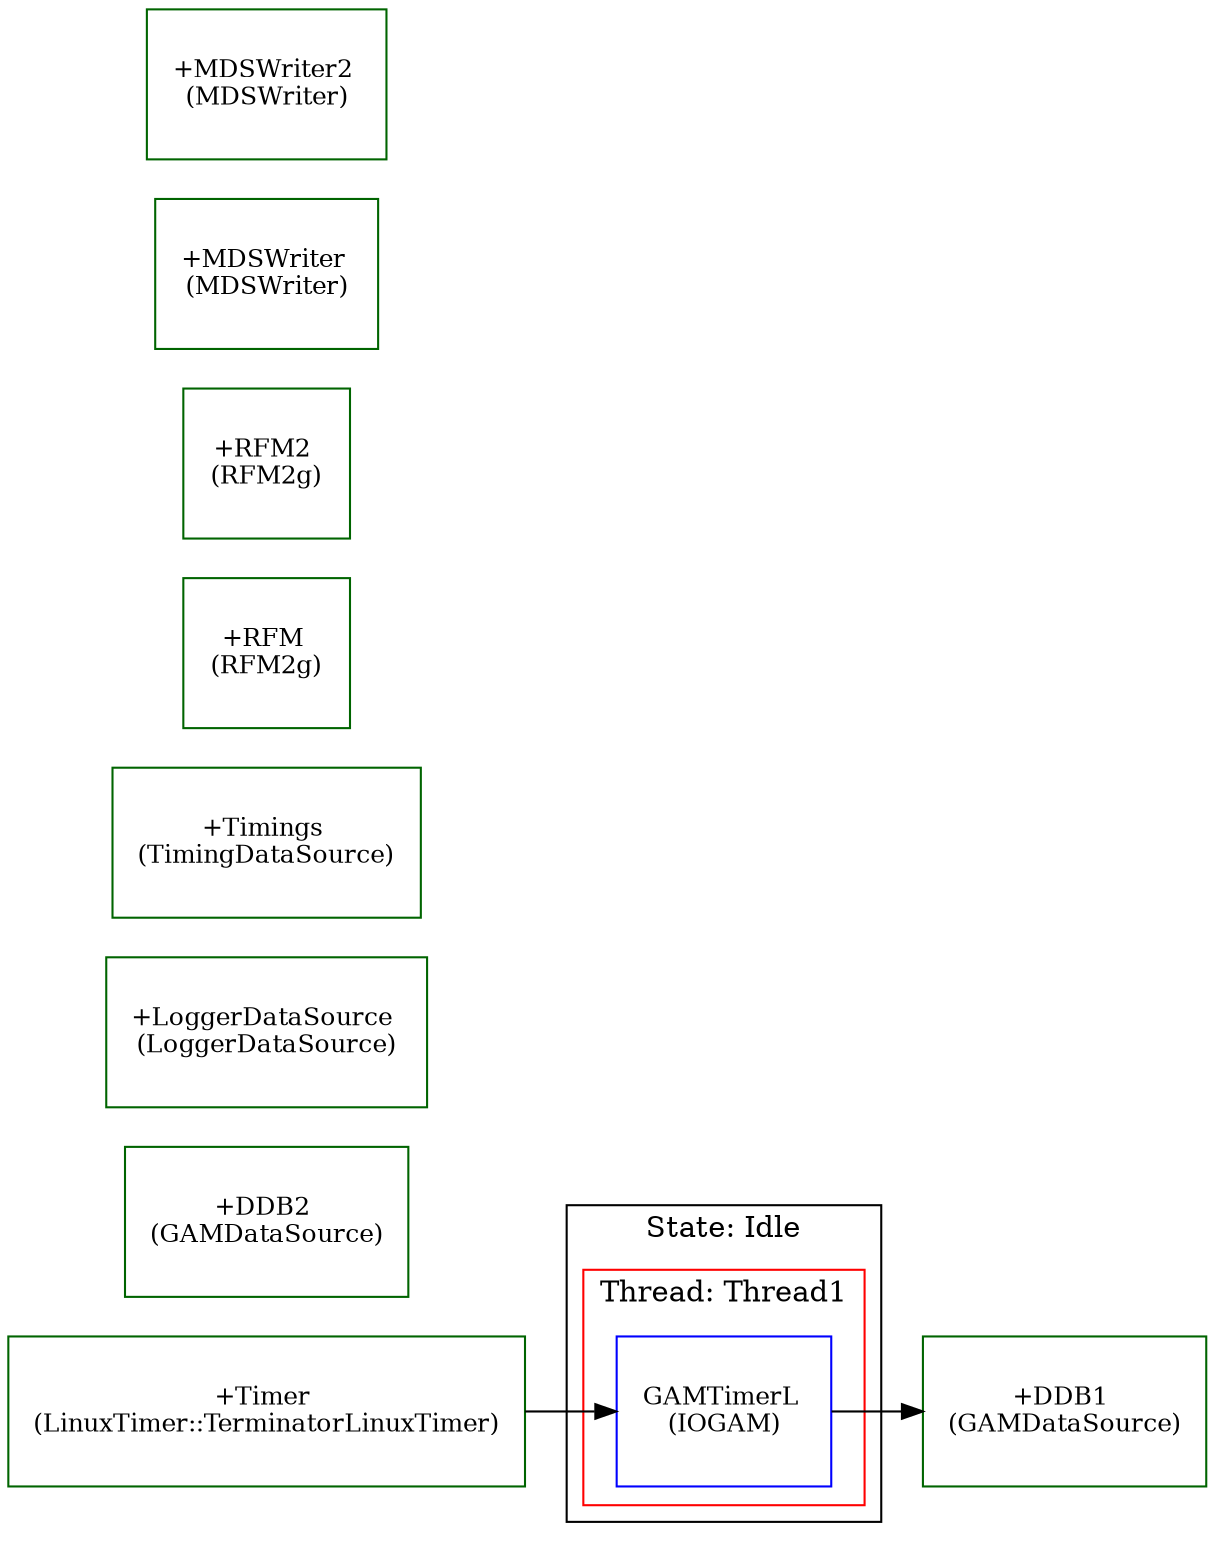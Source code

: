 digraph G {
rankdir=LR
concentrate=true
"Idle.Thread1.GAMTimerL" [shape=record, style=filled, fillcolor=white, color=blue,label=<<TABLE border="0" cellborder="0"><TR><TD width="60" height="60"><font point-size="12">GAMTimerL <BR/>(IOGAM)</font></TD></TR></TABLE>>]
subgraph cluster_Idle {
label = "State: Idle"
subgraph cluster_Idle_Thread1 {
label = "Thread: Thread1"
color= "red"
"Idle.Thread1.GAMTimerL"
}
}
"+DDB1" [shape=record, style=filled, fillcolor=white, color=darkgreen,label=<<TABLE border="0" cellborder="0"><TR><TD width="60" height="60"><font point-size="12">+DDB1 <BR/>(GAMDataSource)</font></TD></TR></TABLE>>]
"+DDB2" [shape=record, style=filled, fillcolor=white, color=darkgreen,label=<<TABLE border="0" cellborder="0"><TR><TD width="60" height="60"><font point-size="12">+DDB2 <BR/>(GAMDataSource)</font></TD></TR></TABLE>>]
"+LoggerDataSource" [shape=record, style=filled, fillcolor=white, color=darkgreen,label=<<TABLE border="0" cellborder="0"><TR><TD width="60" height="60"><font point-size="12">+LoggerDataSource <BR/>(LoggerDataSource)</font></TD></TR></TABLE>>]
"+Timings" [shape=record, style=filled, fillcolor=white, color=darkgreen,label=<<TABLE border="0" cellborder="0"><TR><TD width="60" height="60"><font point-size="12">+Timings <BR/>(TimingDataSource)</font></TD></TR></TABLE>>]
"+RFM" [shape=record, style=filled, fillcolor=white, color=darkgreen,label=<<TABLE border="0" cellborder="0"><TR><TD width="60" height="60"><font point-size="12">+RFM <BR/>(RFM2g)</font></TD></TR></TABLE>>]
"+RFM2" [shape=record, style=filled, fillcolor=white, color=darkgreen,label=<<TABLE border="0" cellborder="0"><TR><TD width="60" height="60"><font point-size="12">+RFM2 <BR/>(RFM2g)</font></TD></TR></TABLE>>]
"+MDSWriter" [shape=record, style=filled, fillcolor=white, color=darkgreen,label=<<TABLE border="0" cellborder="0"><TR><TD width="60" height="60"><font point-size="12">+MDSWriter <BR/>(MDSWriter)</font></TD></TR></TABLE>>]
"+MDSWriter2" [shape=record, style=filled, fillcolor=white, color=darkgreen,label=<<TABLE border="0" cellborder="0"><TR><TD width="60" height="60"><font point-size="12">+MDSWriter2 <BR/>(MDSWriter)</font></TD></TR></TABLE>>]
"+Timer" [shape=record, style=filled, fillcolor=white, color=darkgreen,label=<<TABLE border="0" cellborder="0"><TR><TD width="60" height="60"><font point-size="12">+Timer <BR/>(LinuxTimer::TerminatorLinuxTimer)</font></TD></TR></TABLE>>]
"+Timer"->"Idle.Thread1.GAMTimerL"
"Idle.Thread1.GAMTimerL"->"+DDB1"
}
